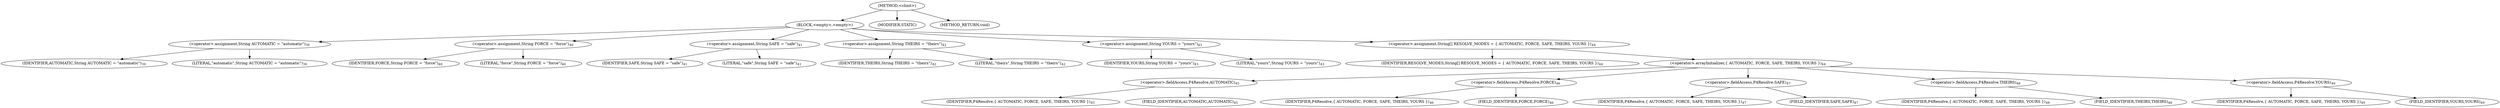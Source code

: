 digraph "&lt;clinit&gt;" {  
"369" [label = <(METHOD,&lt;clinit&gt;)> ]
"370" [label = <(BLOCK,&lt;empty&gt;,&lt;empty&gt;)> ]
"371" [label = <(&lt;operator&gt;.assignment,String AUTOMATIC = &quot;automatic&quot;)<SUB>39</SUB>> ]
"372" [label = <(IDENTIFIER,AUTOMATIC,String AUTOMATIC = &quot;automatic&quot;)<SUB>39</SUB>> ]
"373" [label = <(LITERAL,&quot;automatic&quot;,String AUTOMATIC = &quot;automatic&quot;)<SUB>39</SUB>> ]
"374" [label = <(&lt;operator&gt;.assignment,String FORCE = &quot;force&quot;)<SUB>40</SUB>> ]
"375" [label = <(IDENTIFIER,FORCE,String FORCE = &quot;force&quot;)<SUB>40</SUB>> ]
"376" [label = <(LITERAL,&quot;force&quot;,String FORCE = &quot;force&quot;)<SUB>40</SUB>> ]
"377" [label = <(&lt;operator&gt;.assignment,String SAFE = &quot;safe&quot;)<SUB>41</SUB>> ]
"378" [label = <(IDENTIFIER,SAFE,String SAFE = &quot;safe&quot;)<SUB>41</SUB>> ]
"379" [label = <(LITERAL,&quot;safe&quot;,String SAFE = &quot;safe&quot;)<SUB>41</SUB>> ]
"380" [label = <(&lt;operator&gt;.assignment,String THEIRS = &quot;theirs&quot;)<SUB>42</SUB>> ]
"381" [label = <(IDENTIFIER,THEIRS,String THEIRS = &quot;theirs&quot;)<SUB>42</SUB>> ]
"382" [label = <(LITERAL,&quot;theirs&quot;,String THEIRS = &quot;theirs&quot;)<SUB>42</SUB>> ]
"383" [label = <(&lt;operator&gt;.assignment,String YOURS = &quot;yours&quot;)<SUB>43</SUB>> ]
"384" [label = <(IDENTIFIER,YOURS,String YOURS = &quot;yours&quot;)<SUB>43</SUB>> ]
"385" [label = <(LITERAL,&quot;yours&quot;,String YOURS = &quot;yours&quot;)<SUB>43</SUB>> ]
"386" [label = <(&lt;operator&gt;.assignment,String[] RESOLVE_MODES = { AUTOMATIC, FORCE, SAFE, THEIRS, YOURS })<SUB>44</SUB>> ]
"387" [label = <(IDENTIFIER,RESOLVE_MODES,String[] RESOLVE_MODES = { AUTOMATIC, FORCE, SAFE, THEIRS, YOURS })<SUB>44</SUB>> ]
"388" [label = <(&lt;operator&gt;.arrayInitializer,{ AUTOMATIC, FORCE, SAFE, THEIRS, YOURS })<SUB>44</SUB>> ]
"389" [label = <(&lt;operator&gt;.fieldAccess,P4Resolve.AUTOMATIC)<SUB>45</SUB>> ]
"390" [label = <(IDENTIFIER,P4Resolve,{ AUTOMATIC, FORCE, SAFE, THEIRS, YOURS })<SUB>45</SUB>> ]
"391" [label = <(FIELD_IDENTIFIER,AUTOMATIC,AUTOMATIC)<SUB>45</SUB>> ]
"392" [label = <(&lt;operator&gt;.fieldAccess,P4Resolve.FORCE)<SUB>46</SUB>> ]
"393" [label = <(IDENTIFIER,P4Resolve,{ AUTOMATIC, FORCE, SAFE, THEIRS, YOURS })<SUB>46</SUB>> ]
"394" [label = <(FIELD_IDENTIFIER,FORCE,FORCE)<SUB>46</SUB>> ]
"395" [label = <(&lt;operator&gt;.fieldAccess,P4Resolve.SAFE)<SUB>47</SUB>> ]
"396" [label = <(IDENTIFIER,P4Resolve,{ AUTOMATIC, FORCE, SAFE, THEIRS, YOURS })<SUB>47</SUB>> ]
"397" [label = <(FIELD_IDENTIFIER,SAFE,SAFE)<SUB>47</SUB>> ]
"398" [label = <(&lt;operator&gt;.fieldAccess,P4Resolve.THEIRS)<SUB>48</SUB>> ]
"399" [label = <(IDENTIFIER,P4Resolve,{ AUTOMATIC, FORCE, SAFE, THEIRS, YOURS })<SUB>48</SUB>> ]
"400" [label = <(FIELD_IDENTIFIER,THEIRS,THEIRS)<SUB>48</SUB>> ]
"401" [label = <(&lt;operator&gt;.fieldAccess,P4Resolve.YOURS)<SUB>49</SUB>> ]
"402" [label = <(IDENTIFIER,P4Resolve,{ AUTOMATIC, FORCE, SAFE, THEIRS, YOURS })<SUB>49</SUB>> ]
"403" [label = <(FIELD_IDENTIFIER,YOURS,YOURS)<SUB>49</SUB>> ]
"404" [label = <(MODIFIER,STATIC)> ]
"405" [label = <(METHOD_RETURN,void)> ]
  "369" -> "370" 
  "369" -> "404" 
  "369" -> "405" 
  "370" -> "371" 
  "370" -> "374" 
  "370" -> "377" 
  "370" -> "380" 
  "370" -> "383" 
  "370" -> "386" 
  "371" -> "372" 
  "371" -> "373" 
  "374" -> "375" 
  "374" -> "376" 
  "377" -> "378" 
  "377" -> "379" 
  "380" -> "381" 
  "380" -> "382" 
  "383" -> "384" 
  "383" -> "385" 
  "386" -> "387" 
  "386" -> "388" 
  "388" -> "389" 
  "388" -> "392" 
  "388" -> "395" 
  "388" -> "398" 
  "388" -> "401" 
  "389" -> "390" 
  "389" -> "391" 
  "392" -> "393" 
  "392" -> "394" 
  "395" -> "396" 
  "395" -> "397" 
  "398" -> "399" 
  "398" -> "400" 
  "401" -> "402" 
  "401" -> "403" 
}
